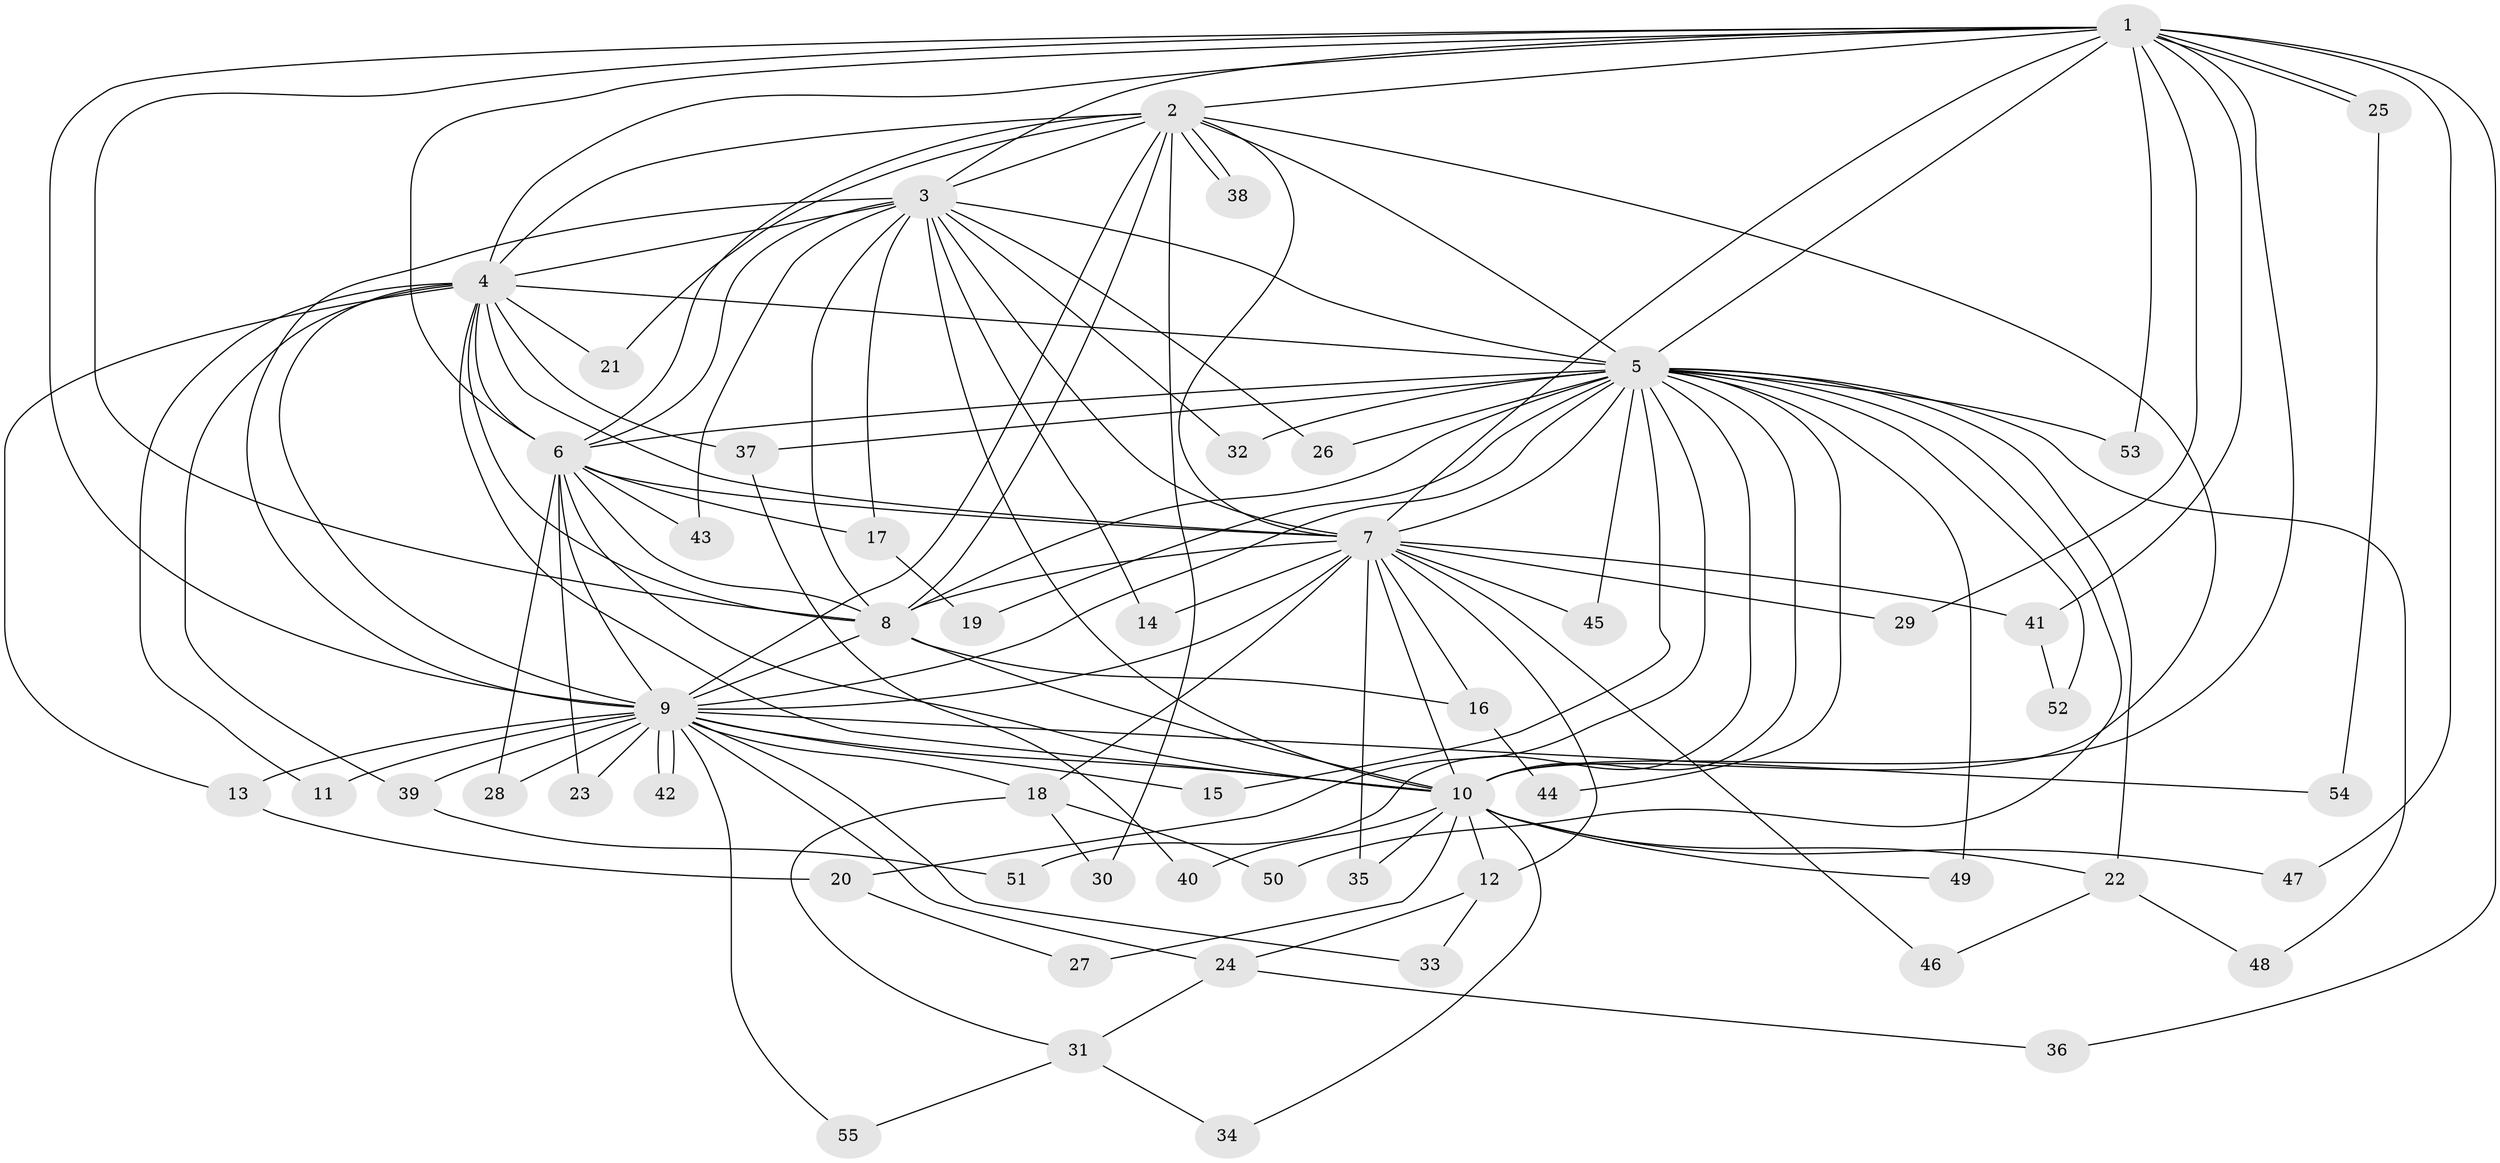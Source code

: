 // coarse degree distribution, {5: 0.0625, 1: 0.8125, 10: 0.0625, 4: 0.0625}
// Generated by graph-tools (version 1.1) at 2025/47/03/04/25 21:47:31]
// undirected, 55 vertices, 135 edges
graph export_dot {
graph [start="1"]
  node [color=gray90,style=filled];
  1;
  2;
  3;
  4;
  5;
  6;
  7;
  8;
  9;
  10;
  11;
  12;
  13;
  14;
  15;
  16;
  17;
  18;
  19;
  20;
  21;
  22;
  23;
  24;
  25;
  26;
  27;
  28;
  29;
  30;
  31;
  32;
  33;
  34;
  35;
  36;
  37;
  38;
  39;
  40;
  41;
  42;
  43;
  44;
  45;
  46;
  47;
  48;
  49;
  50;
  51;
  52;
  53;
  54;
  55;
  1 -- 2;
  1 -- 3;
  1 -- 4;
  1 -- 5;
  1 -- 6;
  1 -- 7;
  1 -- 8;
  1 -- 9;
  1 -- 10;
  1 -- 25;
  1 -- 25;
  1 -- 29;
  1 -- 36;
  1 -- 41;
  1 -- 47;
  1 -- 53;
  2 -- 3;
  2 -- 4;
  2 -- 5;
  2 -- 6;
  2 -- 7;
  2 -- 8;
  2 -- 9;
  2 -- 10;
  2 -- 21;
  2 -- 30;
  2 -- 38;
  2 -- 38;
  3 -- 4;
  3 -- 5;
  3 -- 6;
  3 -- 7;
  3 -- 8;
  3 -- 9;
  3 -- 10;
  3 -- 14;
  3 -- 17;
  3 -- 26;
  3 -- 32;
  3 -- 43;
  4 -- 5;
  4 -- 6;
  4 -- 7;
  4 -- 8;
  4 -- 9;
  4 -- 10;
  4 -- 11;
  4 -- 13;
  4 -- 21;
  4 -- 37;
  4 -- 39;
  5 -- 6;
  5 -- 7;
  5 -- 8;
  5 -- 9;
  5 -- 10;
  5 -- 15;
  5 -- 19;
  5 -- 20;
  5 -- 22;
  5 -- 26;
  5 -- 32;
  5 -- 37;
  5 -- 44;
  5 -- 45;
  5 -- 48;
  5 -- 49;
  5 -- 50;
  5 -- 51;
  5 -- 52;
  5 -- 53;
  6 -- 7;
  6 -- 8;
  6 -- 9;
  6 -- 10;
  6 -- 17;
  6 -- 23;
  6 -- 28;
  6 -- 43;
  7 -- 8;
  7 -- 9;
  7 -- 10;
  7 -- 12;
  7 -- 14;
  7 -- 16;
  7 -- 18;
  7 -- 29;
  7 -- 35;
  7 -- 41;
  7 -- 45;
  7 -- 46;
  8 -- 9;
  8 -- 10;
  8 -- 16;
  9 -- 10;
  9 -- 11;
  9 -- 13;
  9 -- 15;
  9 -- 18;
  9 -- 23;
  9 -- 24;
  9 -- 28;
  9 -- 33;
  9 -- 39;
  9 -- 42;
  9 -- 42;
  9 -- 54;
  9 -- 55;
  10 -- 12;
  10 -- 22;
  10 -- 27;
  10 -- 34;
  10 -- 35;
  10 -- 40;
  10 -- 47;
  10 -- 49;
  12 -- 24;
  12 -- 33;
  13 -- 20;
  16 -- 44;
  17 -- 19;
  18 -- 30;
  18 -- 31;
  18 -- 50;
  20 -- 27;
  22 -- 46;
  22 -- 48;
  24 -- 31;
  24 -- 36;
  25 -- 54;
  31 -- 34;
  31 -- 55;
  37 -- 40;
  39 -- 51;
  41 -- 52;
}
